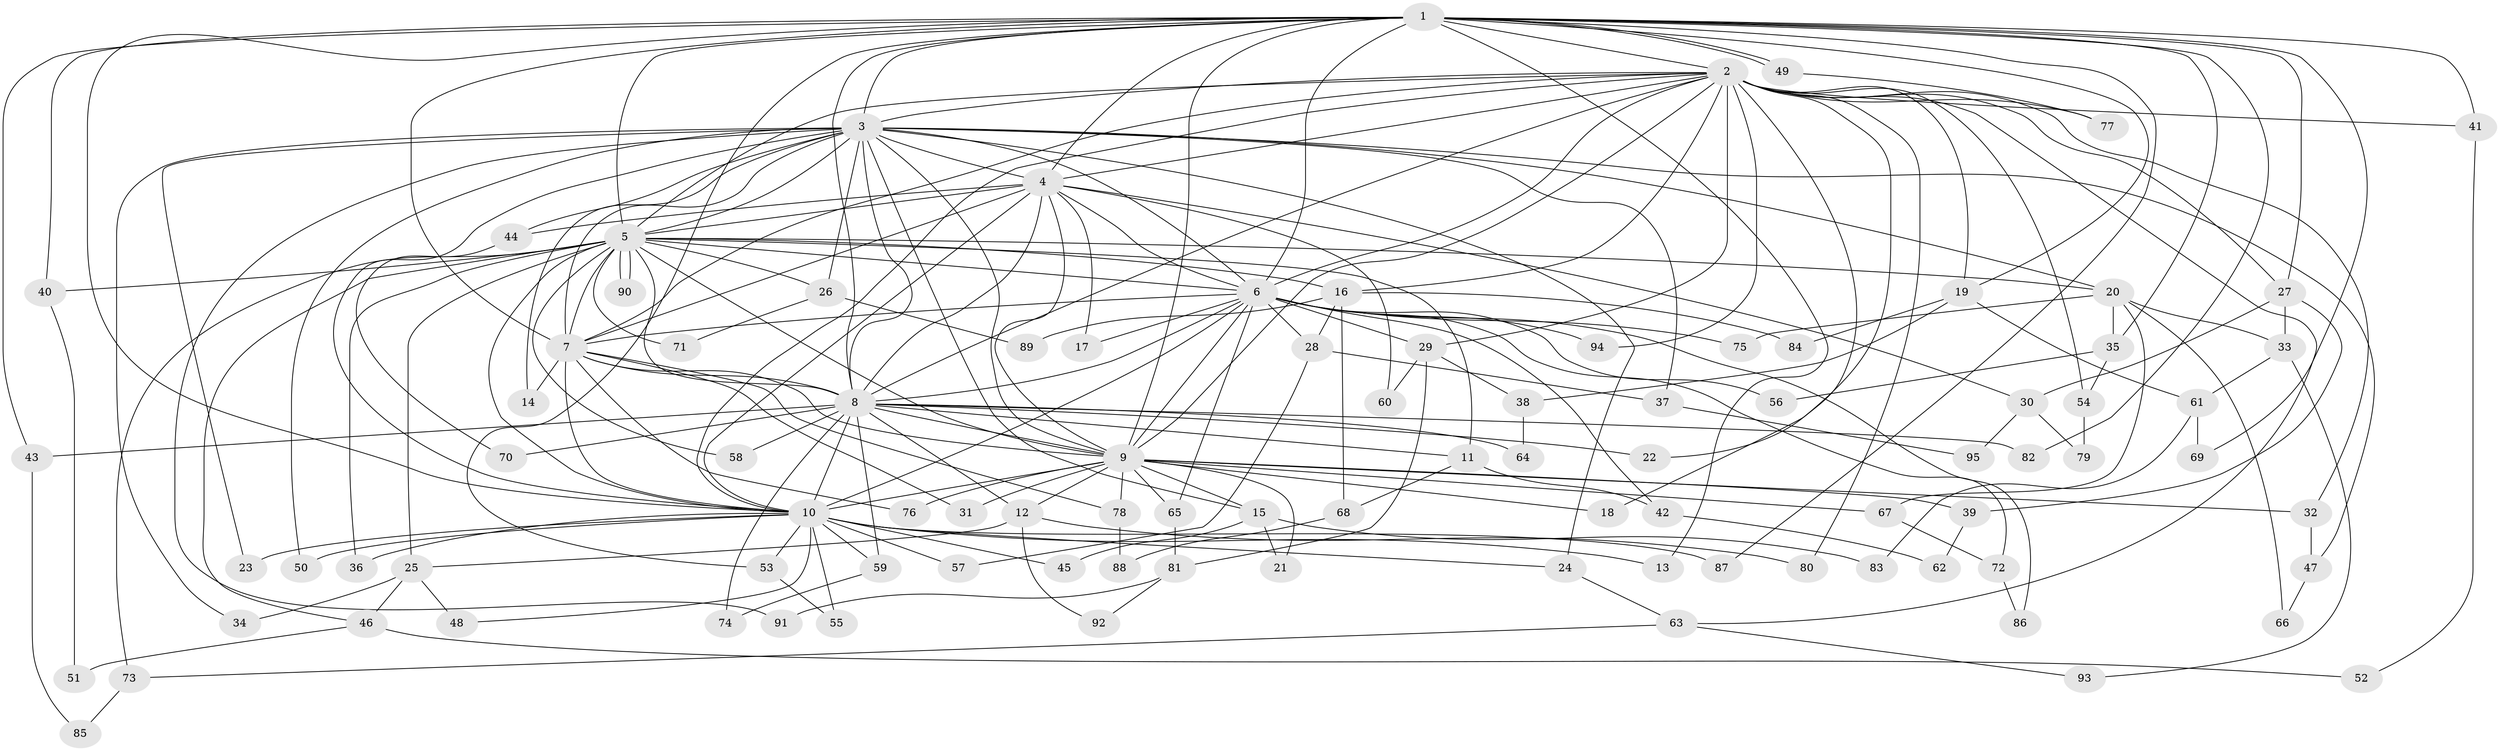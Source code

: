 // coarse degree distribution, {2: 0.39285714285714285, 1: 0.39285714285714285, 16: 0.03571428571428571, 3: 0.10714285714285714, 14: 0.07142857142857142}
// Generated by graph-tools (version 1.1) at 2025/49/03/04/25 21:49:29]
// undirected, 95 vertices, 215 edges
graph export_dot {
graph [start="1"]
  node [color=gray90,style=filled];
  1;
  2;
  3;
  4;
  5;
  6;
  7;
  8;
  9;
  10;
  11;
  12;
  13;
  14;
  15;
  16;
  17;
  18;
  19;
  20;
  21;
  22;
  23;
  24;
  25;
  26;
  27;
  28;
  29;
  30;
  31;
  32;
  33;
  34;
  35;
  36;
  37;
  38;
  39;
  40;
  41;
  42;
  43;
  44;
  45;
  46;
  47;
  48;
  49;
  50;
  51;
  52;
  53;
  54;
  55;
  56;
  57;
  58;
  59;
  60;
  61;
  62;
  63;
  64;
  65;
  66;
  67;
  68;
  69;
  70;
  71;
  72;
  73;
  74;
  75;
  76;
  77;
  78;
  79;
  80;
  81;
  82;
  83;
  84;
  85;
  86;
  87;
  88;
  89;
  90;
  91;
  92;
  93;
  94;
  95;
  1 -- 2;
  1 -- 3;
  1 -- 4;
  1 -- 5;
  1 -- 6;
  1 -- 7;
  1 -- 8;
  1 -- 9;
  1 -- 10;
  1 -- 13;
  1 -- 19;
  1 -- 27;
  1 -- 35;
  1 -- 40;
  1 -- 41;
  1 -- 43;
  1 -- 49;
  1 -- 49;
  1 -- 53;
  1 -- 69;
  1 -- 82;
  1 -- 87;
  2 -- 3;
  2 -- 4;
  2 -- 5;
  2 -- 6;
  2 -- 7;
  2 -- 8;
  2 -- 9;
  2 -- 10;
  2 -- 16;
  2 -- 18;
  2 -- 19;
  2 -- 22;
  2 -- 27;
  2 -- 29;
  2 -- 32;
  2 -- 41;
  2 -- 54;
  2 -- 63;
  2 -- 77;
  2 -- 80;
  2 -- 94;
  3 -- 4;
  3 -- 5;
  3 -- 6;
  3 -- 7;
  3 -- 8;
  3 -- 9;
  3 -- 10;
  3 -- 14;
  3 -- 15;
  3 -- 20;
  3 -- 23;
  3 -- 24;
  3 -- 26;
  3 -- 34;
  3 -- 37;
  3 -- 44;
  3 -- 47;
  3 -- 50;
  3 -- 91;
  4 -- 5;
  4 -- 6;
  4 -- 7;
  4 -- 8;
  4 -- 9;
  4 -- 10;
  4 -- 17;
  4 -- 30;
  4 -- 44;
  4 -- 60;
  5 -- 6;
  5 -- 7;
  5 -- 8;
  5 -- 9;
  5 -- 10;
  5 -- 11;
  5 -- 16;
  5 -- 20;
  5 -- 25;
  5 -- 26;
  5 -- 36;
  5 -- 40;
  5 -- 46;
  5 -- 58;
  5 -- 71;
  5 -- 73;
  5 -- 90;
  5 -- 90;
  6 -- 7;
  6 -- 8;
  6 -- 9;
  6 -- 10;
  6 -- 17;
  6 -- 28;
  6 -- 29;
  6 -- 42;
  6 -- 56;
  6 -- 65;
  6 -- 72;
  6 -- 75;
  6 -- 86;
  6 -- 94;
  7 -- 8;
  7 -- 9;
  7 -- 10;
  7 -- 14;
  7 -- 31;
  7 -- 76;
  7 -- 78;
  8 -- 9;
  8 -- 10;
  8 -- 11;
  8 -- 12;
  8 -- 22;
  8 -- 43;
  8 -- 58;
  8 -- 59;
  8 -- 64;
  8 -- 70;
  8 -- 74;
  8 -- 82;
  9 -- 10;
  9 -- 12;
  9 -- 15;
  9 -- 18;
  9 -- 21;
  9 -- 31;
  9 -- 32;
  9 -- 39;
  9 -- 65;
  9 -- 67;
  9 -- 76;
  9 -- 78;
  10 -- 13;
  10 -- 23;
  10 -- 24;
  10 -- 36;
  10 -- 45;
  10 -- 48;
  10 -- 50;
  10 -- 53;
  10 -- 55;
  10 -- 57;
  10 -- 59;
  10 -- 87;
  11 -- 42;
  11 -- 68;
  12 -- 25;
  12 -- 80;
  12 -- 92;
  15 -- 21;
  15 -- 45;
  15 -- 83;
  16 -- 28;
  16 -- 68;
  16 -- 84;
  16 -- 89;
  19 -- 38;
  19 -- 61;
  19 -- 84;
  20 -- 33;
  20 -- 35;
  20 -- 66;
  20 -- 67;
  20 -- 75;
  24 -- 63;
  25 -- 34;
  25 -- 46;
  25 -- 48;
  26 -- 71;
  26 -- 89;
  27 -- 30;
  27 -- 33;
  27 -- 39;
  28 -- 37;
  28 -- 57;
  29 -- 38;
  29 -- 60;
  29 -- 81;
  30 -- 79;
  30 -- 95;
  32 -- 47;
  33 -- 61;
  33 -- 93;
  35 -- 54;
  35 -- 56;
  37 -- 95;
  38 -- 64;
  39 -- 62;
  40 -- 51;
  41 -- 52;
  42 -- 62;
  43 -- 85;
  44 -- 70;
  46 -- 51;
  46 -- 52;
  47 -- 66;
  49 -- 77;
  53 -- 55;
  54 -- 79;
  59 -- 74;
  61 -- 69;
  61 -- 83;
  63 -- 73;
  63 -- 93;
  65 -- 81;
  67 -- 72;
  68 -- 88;
  72 -- 86;
  73 -- 85;
  78 -- 88;
  81 -- 91;
  81 -- 92;
}
